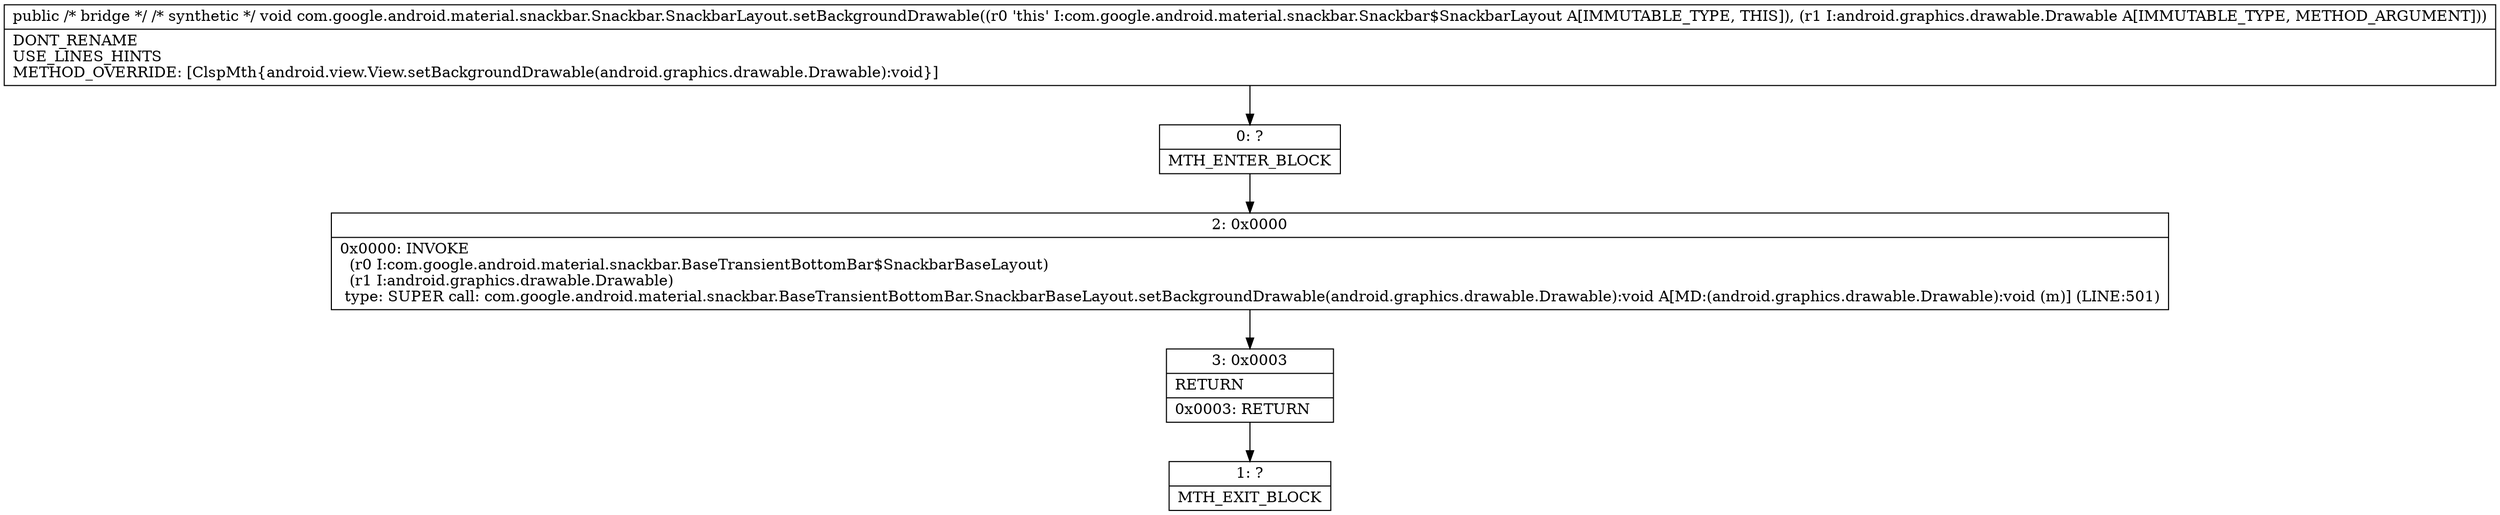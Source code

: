 digraph "CFG forcom.google.android.material.snackbar.Snackbar.SnackbarLayout.setBackgroundDrawable(Landroid\/graphics\/drawable\/Drawable;)V" {
Node_0 [shape=record,label="{0\:\ ?|MTH_ENTER_BLOCK\l}"];
Node_2 [shape=record,label="{2\:\ 0x0000|0x0000: INVOKE  \l  (r0 I:com.google.android.material.snackbar.BaseTransientBottomBar$SnackbarBaseLayout)\l  (r1 I:android.graphics.drawable.Drawable)\l type: SUPER call: com.google.android.material.snackbar.BaseTransientBottomBar.SnackbarBaseLayout.setBackgroundDrawable(android.graphics.drawable.Drawable):void A[MD:(android.graphics.drawable.Drawable):void (m)] (LINE:501)\l}"];
Node_3 [shape=record,label="{3\:\ 0x0003|RETURN\l|0x0003: RETURN   \l}"];
Node_1 [shape=record,label="{1\:\ ?|MTH_EXIT_BLOCK\l}"];
MethodNode[shape=record,label="{public \/* bridge *\/ \/* synthetic *\/ void com.google.android.material.snackbar.Snackbar.SnackbarLayout.setBackgroundDrawable((r0 'this' I:com.google.android.material.snackbar.Snackbar$SnackbarLayout A[IMMUTABLE_TYPE, THIS]), (r1 I:android.graphics.drawable.Drawable A[IMMUTABLE_TYPE, METHOD_ARGUMENT]))  | DONT_RENAME\lUSE_LINES_HINTS\lMETHOD_OVERRIDE: [ClspMth\{android.view.View.setBackgroundDrawable(android.graphics.drawable.Drawable):void\}]\l}"];
MethodNode -> Node_0;Node_0 -> Node_2;
Node_2 -> Node_3;
Node_3 -> Node_1;
}

